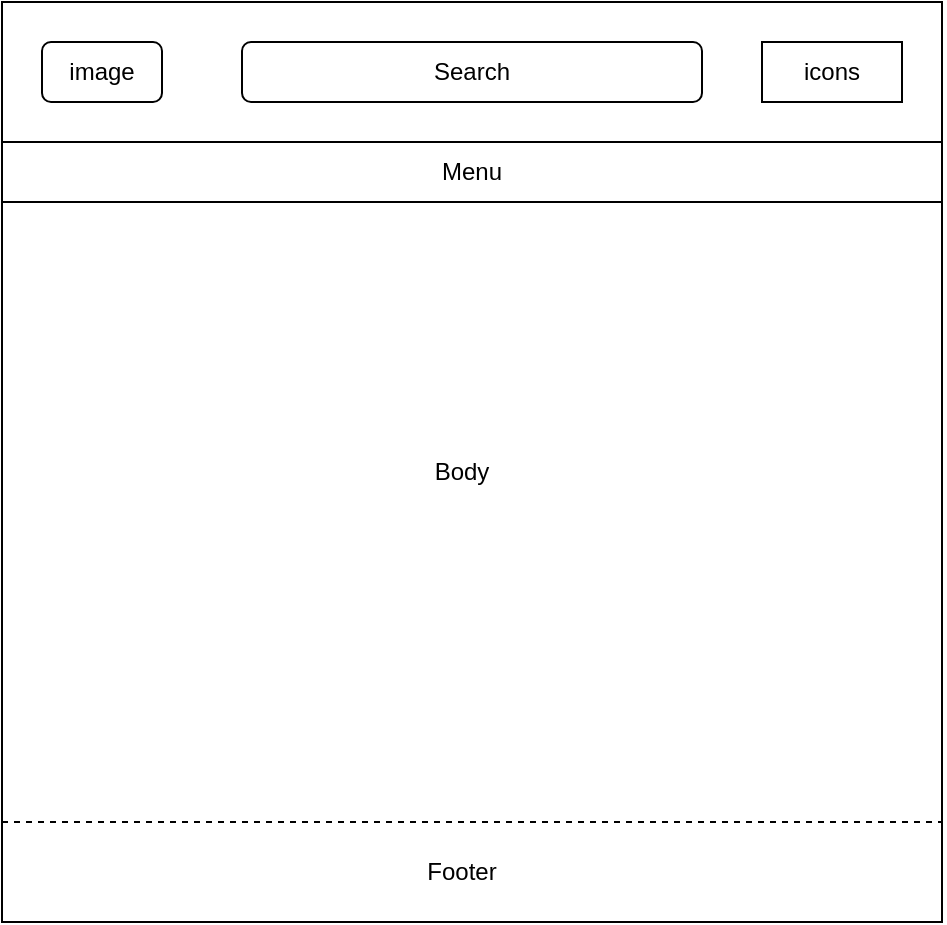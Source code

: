 <mxfile version="24.4.4" type="device">
  <diagram name="Page-1" id="LW2cRMvUjJnbHxdeur-Y">
    <mxGraphModel dx="1514" dy="831" grid="1" gridSize="10" guides="1" tooltips="1" connect="1" arrows="1" fold="1" page="1" pageScale="1" pageWidth="850" pageHeight="1100" math="0" shadow="0">
      <root>
        <mxCell id="0" />
        <mxCell id="1" parent="0" />
        <mxCell id="mHqQIaDE_DBuW5FhE8GR-1" value="" style="rounded=0;whiteSpace=wrap;html=1;" vertex="1" parent="1">
          <mxGeometry x="150" y="160" width="470" height="460" as="geometry" />
        </mxCell>
        <mxCell id="mHqQIaDE_DBuW5FhE8GR-2" value="" style="endArrow=none;html=1;rounded=0;entryX=0;entryY=0.25;entryDx=0;entryDy=0;exitX=1;exitY=0.25;exitDx=0;exitDy=0;" edge="1" parent="1">
          <mxGeometry width="50" height="50" relative="1" as="geometry">
            <mxPoint x="620" y="260" as="sourcePoint" />
            <mxPoint x="150" y="260" as="targetPoint" />
          </mxGeometry>
        </mxCell>
        <mxCell id="mHqQIaDE_DBuW5FhE8GR-4" value="image" style="rounded=1;whiteSpace=wrap;html=1;" vertex="1" parent="1">
          <mxGeometry x="170" y="180" width="60" height="30" as="geometry" />
        </mxCell>
        <mxCell id="mHqQIaDE_DBuW5FhE8GR-5" value="Search" style="rounded=1;whiteSpace=wrap;html=1;" vertex="1" parent="1">
          <mxGeometry x="270" y="180" width="230" height="30" as="geometry" />
        </mxCell>
        <mxCell id="mHqQIaDE_DBuW5FhE8GR-6" value="icons" style="rounded=0;whiteSpace=wrap;html=1;" vertex="1" parent="1">
          <mxGeometry x="530" y="180" width="70" height="30" as="geometry" />
        </mxCell>
        <mxCell id="mHqQIaDE_DBuW5FhE8GR-9" value="" style="endArrow=none;html=1;rounded=0;entryX=0;entryY=0.25;entryDx=0;entryDy=0;exitX=1;exitY=0.25;exitDx=0;exitDy=0;" edge="1" parent="1">
          <mxGeometry width="50" height="50" relative="1" as="geometry">
            <mxPoint x="620" y="230" as="sourcePoint" />
            <mxPoint x="150" y="230" as="targetPoint" />
          </mxGeometry>
        </mxCell>
        <mxCell id="mHqQIaDE_DBuW5FhE8GR-10" value="Menu" style="text;html=1;align=center;verticalAlign=middle;whiteSpace=wrap;rounded=0;" vertex="1" parent="1">
          <mxGeometry x="355" y="230" width="60" height="30" as="geometry" />
        </mxCell>
        <mxCell id="mHqQIaDE_DBuW5FhE8GR-11" value="" style="endArrow=none;dashed=1;html=1;rounded=0;exitX=0;exitY=0.75;exitDx=0;exitDy=0;entryX=1;entryY=0.75;entryDx=0;entryDy=0;" edge="1" parent="1">
          <mxGeometry width="50" height="50" relative="1" as="geometry">
            <mxPoint x="150" y="570" as="sourcePoint" />
            <mxPoint x="620" y="570" as="targetPoint" />
          </mxGeometry>
        </mxCell>
        <mxCell id="mHqQIaDE_DBuW5FhE8GR-12" value="Footer" style="text;html=1;align=center;verticalAlign=middle;whiteSpace=wrap;rounded=0;" vertex="1" parent="1">
          <mxGeometry x="350" y="580" width="60" height="30" as="geometry" />
        </mxCell>
        <mxCell id="mHqQIaDE_DBuW5FhE8GR-13" value="Body" style="text;html=1;align=center;verticalAlign=middle;whiteSpace=wrap;rounded=0;" vertex="1" parent="1">
          <mxGeometry x="350" y="380" width="60" height="30" as="geometry" />
        </mxCell>
      </root>
    </mxGraphModel>
  </diagram>
</mxfile>
